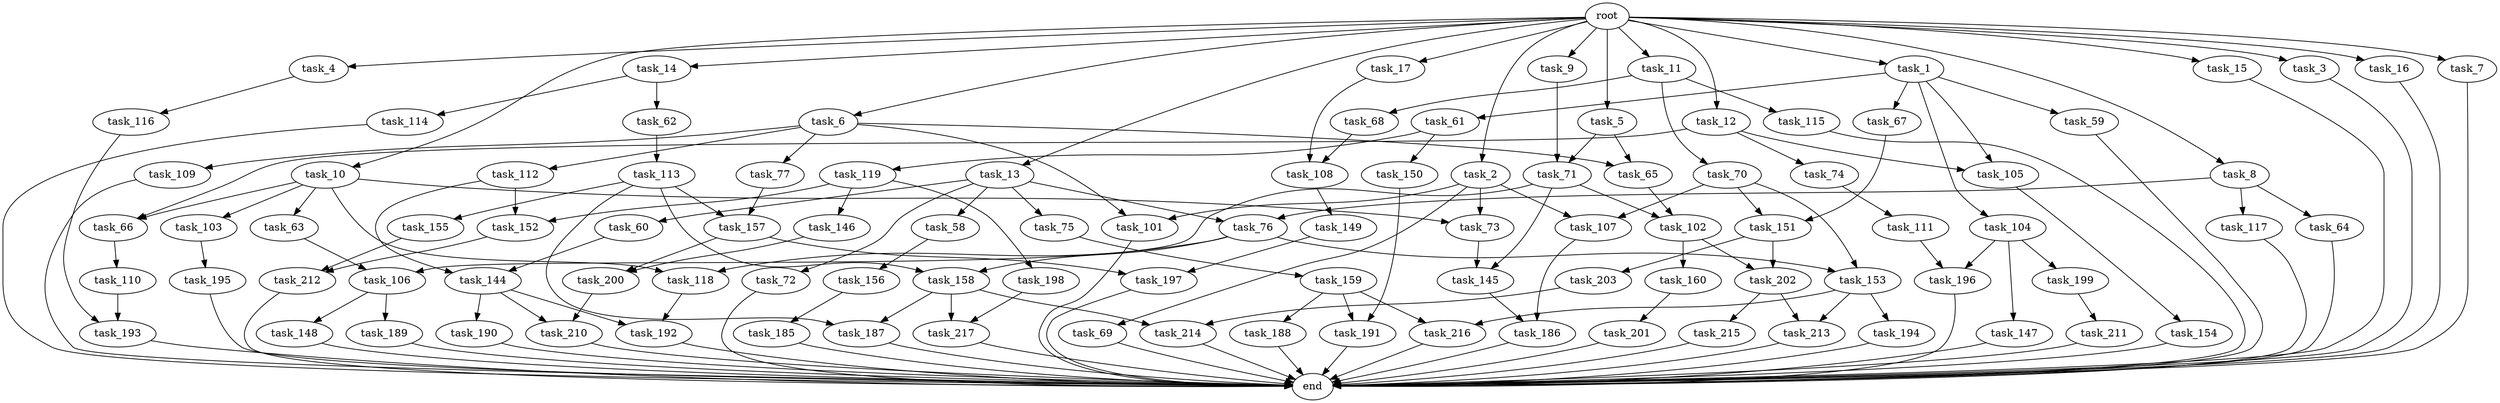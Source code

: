 digraph G {
  task_67 [size="13743895347.200001"];
  task_193 [size="15461882265.600000"];
  task_12 [size="102.400000"];
  task_201 [size="30923764531.200001"];
  task_5 [size="102.400000"];
  task_217 [size="127990025420.800003"];
  task_63 [size="13743895347.200001"];
  task_196 [size="49821620633.600006"];
  task_17 [size="102.400000"];
  task_2 [size="102.400000"];
  task_202 [size="73014444032.000000"];
  task_216 [size="15461882265.600000"];
  task_13 [size="102.400000"];
  task_197 [size="107374182400.000000"];
  task_60 [size="13743895347.200001"];
  task_102 [size="83322365542.400009"];
  task_77 [size="30923764531.200001"];
  task_58 [size="13743895347.200001"];
  task_11 [size="102.400000"];
  task_150 [size="7730941132.800000"];
  task_15 [size="102.400000"];
  task_191 [size="49821620633.600006"];
  task_64 [size="21474836480.000000"];
  task_104 [size="13743895347.200001"];
  root [size="0.000000"];
  task_72 [size="13743895347.200001"];
  task_69 [size="69578470195.199997"];
  task_147 [size="7730941132.800000"];
  task_119 [size="7730941132.800000"];
  task_74 [size="21474836480.000000"];
  task_152 [size="63565515980.800003"];
  task_190 [size="69578470195.199997"];
  task_114 [size="3435973836.800000"];
  task_8 [size="102.400000"];
  task_155 [size="69578470195.199997"];
  task_215 [size="13743895347.200001"];
  task_103 [size="13743895347.200001"];
  task_194 [size="7730941132.800000"];
  task_105 [size="35218731827.200005"];
  task_106 [size="83322365542.400009"];
  task_66 [size="35218731827.200005"];
  task_198 [size="42090679500.800003"];
  task_214 [size="140874927308.800018"];
  task_188 [size="7730941132.800000"];
  task_144 [size="29205777612.800003"];
  task_116 [size="3435973836.800000"];
  task_199 [size="7730941132.800000"];
  task_148 [size="85899345920.000000"];
  task_213 [size="21474836480.000000"];
  task_1 [size="102.400000"];
  task_3 [size="102.400000"];
  task_185 [size="85899345920.000000"];
  task_200 [size="29205777612.800003"];
  task_212 [size="21474836480.000000"];
  task_157 [size="100502234726.400009"];
  task_189 [size="85899345920.000000"];
  task_75 [size="13743895347.200001"];
  task_9 [size="102.400000"];
  task_149 [size="69578470195.199997"];
  task_4 [size="102.400000"];
  task_187 [size="155477816115.200012"];
  end [size="0.000000"];
  task_111 [size="7730941132.800000"];
  task_146 [size="42090679500.800003"];
  task_117 [size="21474836480.000000"];
  task_16 [size="102.400000"];
  task_68 [size="3435973836.800000"];
  task_158 [size="139156940390.399994"];
  task_159 [size="30923764531.200001"];
  task_154 [size="85899345920.000000"];
  task_6 [size="102.400000"];
  task_160 [size="3435973836.800000"];
  task_101 [size="100502234726.400009"];
  task_62 [size="3435973836.800000"];
  task_192 [size="100502234726.400009"];
  task_112 [size="30923764531.200001"];
  task_65 [size="44667659878.400002"];
  task_115 [size="3435973836.800000"];
  task_113 [size="42090679500.800003"];
  task_7 [size="102.400000"];
  task_118 [size="83322365542.400009"];
  task_186 [size="116823110451.200012"];
  task_210 [size="100502234726.400009"];
  task_73 [size="83322365542.400009"];
  task_211 [size="13743895347.200001"];
  task_203 [size="69578470195.199997"];
  task_61 [size="13743895347.200001"];
  task_109 [size="30923764531.200001"];
  task_151 [size="63565515980.800003"];
  task_76 [size="35218731827.200005"];
  task_59 [size="13743895347.200001"];
  task_70 [size="3435973836.800000"];
  task_156 [size="7730941132.800000"];
  task_145 [size="27487790694.400002"];
  task_71 [size="21474836480.000000"];
  task_10 [size="102.400000"];
  task_107 [size="111669149696.000000"];
  task_110 [size="3435973836.800000"];
  task_108 [size="99643241267.200012"];
  task_195 [size="13743895347.200001"];
  task_153 [size="111669149696.000000"];
  task_14 [size="102.400000"];

  task_67 -> task_151 [size="209715200.000000"];
  task_193 -> end [size="1.000000"];
  task_12 -> task_66 [size="209715200.000000"];
  task_12 -> task_105 [size="209715200.000000"];
  task_12 -> task_74 [size="209715200.000000"];
  task_201 -> end [size="1.000000"];
  task_5 -> task_65 [size="134217728.000000"];
  task_5 -> task_71 [size="134217728.000000"];
  task_217 -> end [size="1.000000"];
  task_63 -> task_106 [size="679477248.000000"];
  task_196 -> end [size="1.000000"];
  task_17 -> task_108 [size="134217728.000000"];
  task_2 -> task_101 [size="679477248.000000"];
  task_2 -> task_69 [size="679477248.000000"];
  task_2 -> task_73 [size="679477248.000000"];
  task_2 -> task_107 [size="679477248.000000"];
  task_202 -> task_215 [size="134217728.000000"];
  task_202 -> task_213 [size="134217728.000000"];
  task_216 -> end [size="1.000000"];
  task_13 -> task_58 [size="134217728.000000"];
  task_13 -> task_60 [size="134217728.000000"];
  task_13 -> task_75 [size="134217728.000000"];
  task_13 -> task_72 [size="134217728.000000"];
  task_13 -> task_76 [size="134217728.000000"];
  task_197 -> end [size="1.000000"];
  task_60 -> task_144 [size="75497472.000000"];
  task_102 -> task_160 [size="33554432.000000"];
  task_102 -> task_202 [size="33554432.000000"];
  task_77 -> task_157 [size="301989888.000000"];
  task_58 -> task_156 [size="75497472.000000"];
  task_11 -> task_115 [size="33554432.000000"];
  task_11 -> task_68 [size="33554432.000000"];
  task_11 -> task_70 [size="33554432.000000"];
  task_150 -> task_191 [size="411041792.000000"];
  task_15 -> end [size="1.000000"];
  task_191 -> end [size="1.000000"];
  task_64 -> end [size="1.000000"];
  task_104 -> task_196 [size="75497472.000000"];
  task_104 -> task_199 [size="75497472.000000"];
  task_104 -> task_147 [size="75497472.000000"];
  root -> task_7 [size="1.000000"];
  root -> task_8 [size="1.000000"];
  root -> task_12 [size="1.000000"];
  root -> task_4 [size="1.000000"];
  root -> task_1 [size="1.000000"];
  root -> task_3 [size="1.000000"];
  root -> task_16 [size="1.000000"];
  root -> task_5 [size="1.000000"];
  root -> task_10 [size="1.000000"];
  root -> task_6 [size="1.000000"];
  root -> task_17 [size="1.000000"];
  root -> task_9 [size="1.000000"];
  root -> task_11 [size="1.000000"];
  root -> task_2 [size="1.000000"];
  root -> task_13 [size="1.000000"];
  root -> task_14 [size="1.000000"];
  root -> task_15 [size="1.000000"];
  task_72 -> end [size="1.000000"];
  task_69 -> end [size="1.000000"];
  task_147 -> end [size="1.000000"];
  task_119 -> task_152 [size="411041792.000000"];
  task_119 -> task_146 [size="411041792.000000"];
  task_119 -> task_198 [size="411041792.000000"];
  task_74 -> task_111 [size="75497472.000000"];
  task_152 -> task_212 [size="134217728.000000"];
  task_190 -> end [size="1.000000"];
  task_114 -> end [size="1.000000"];
  task_8 -> task_64 [size="209715200.000000"];
  task_8 -> task_76 [size="209715200.000000"];
  task_8 -> task_117 [size="209715200.000000"];
  task_155 -> task_212 [size="75497472.000000"];
  task_215 -> end [size="1.000000"];
  task_103 -> task_195 [size="134217728.000000"];
  task_194 -> end [size="1.000000"];
  task_105 -> task_154 [size="838860800.000000"];
  task_106 -> task_189 [size="838860800.000000"];
  task_106 -> task_148 [size="838860800.000000"];
  task_66 -> task_110 [size="33554432.000000"];
  task_198 -> task_217 [size="411041792.000000"];
  task_214 -> end [size="1.000000"];
  task_188 -> end [size="1.000000"];
  task_144 -> task_190 [size="679477248.000000"];
  task_144 -> task_210 [size="679477248.000000"];
  task_144 -> task_192 [size="679477248.000000"];
  task_116 -> task_193 [size="75497472.000000"];
  task_199 -> task_211 [size="134217728.000000"];
  task_148 -> end [size="1.000000"];
  task_213 -> end [size="1.000000"];
  task_1 -> task_67 [size="134217728.000000"];
  task_1 -> task_59 [size="134217728.000000"];
  task_1 -> task_61 [size="134217728.000000"];
  task_1 -> task_105 [size="134217728.000000"];
  task_1 -> task_104 [size="134217728.000000"];
  task_3 -> end [size="1.000000"];
  task_185 -> end [size="1.000000"];
  task_200 -> task_210 [size="301989888.000000"];
  task_212 -> end [size="1.000000"];
  task_157 -> task_200 [size="209715200.000000"];
  task_157 -> task_197 [size="209715200.000000"];
  task_189 -> end [size="1.000000"];
  task_75 -> task_159 [size="301989888.000000"];
  task_9 -> task_71 [size="75497472.000000"];
  task_149 -> task_197 [size="838860800.000000"];
  task_4 -> task_116 [size="33554432.000000"];
  task_187 -> end [size="1.000000"];
  task_111 -> task_196 [size="411041792.000000"];
  task_146 -> task_200 [size="75497472.000000"];
  task_117 -> end [size="1.000000"];
  task_16 -> end [size="1.000000"];
  task_68 -> task_108 [size="838860800.000000"];
  task_158 -> task_187 [size="838860800.000000"];
  task_158 -> task_214 [size="838860800.000000"];
  task_158 -> task_217 [size="838860800.000000"];
  task_159 -> task_216 [size="75497472.000000"];
  task_159 -> task_188 [size="75497472.000000"];
  task_159 -> task_191 [size="75497472.000000"];
  task_154 -> end [size="1.000000"];
  task_6 -> task_112 [size="301989888.000000"];
  task_6 -> task_109 [size="301989888.000000"];
  task_6 -> task_65 [size="301989888.000000"];
  task_6 -> task_77 [size="301989888.000000"];
  task_6 -> task_101 [size="301989888.000000"];
  task_160 -> task_201 [size="301989888.000000"];
  task_101 -> end [size="1.000000"];
  task_62 -> task_113 [size="411041792.000000"];
  task_192 -> end [size="1.000000"];
  task_112 -> task_144 [size="209715200.000000"];
  task_112 -> task_152 [size="209715200.000000"];
  task_65 -> task_102 [size="679477248.000000"];
  task_115 -> end [size="1.000000"];
  task_113 -> task_187 [size="679477248.000000"];
  task_113 -> task_157 [size="679477248.000000"];
  task_113 -> task_155 [size="679477248.000000"];
  task_113 -> task_158 [size="679477248.000000"];
  task_7 -> end [size="1.000000"];
  task_118 -> task_192 [size="301989888.000000"];
  task_186 -> end [size="1.000000"];
  task_210 -> end [size="1.000000"];
  task_73 -> task_145 [size="134217728.000000"];
  task_211 -> end [size="1.000000"];
  task_203 -> task_214 [size="536870912.000000"];
  task_61 -> task_119 [size="75497472.000000"];
  task_61 -> task_150 [size="75497472.000000"];
  task_109 -> end [size="1.000000"];
  task_151 -> task_202 [size="679477248.000000"];
  task_151 -> task_203 [size="679477248.000000"];
  task_76 -> task_118 [size="679477248.000000"];
  task_76 -> task_153 [size="679477248.000000"];
  task_76 -> task_158 [size="679477248.000000"];
  task_59 -> end [size="1.000000"];
  task_70 -> task_153 [size="411041792.000000"];
  task_70 -> task_107 [size="411041792.000000"];
  task_70 -> task_151 [size="411041792.000000"];
  task_156 -> task_185 [size="838860800.000000"];
  task_145 -> task_186 [size="838860800.000000"];
  task_71 -> task_106 [size="134217728.000000"];
  task_71 -> task_102 [size="134217728.000000"];
  task_71 -> task_145 [size="134217728.000000"];
  task_10 -> task_63 [size="134217728.000000"];
  task_10 -> task_103 [size="134217728.000000"];
  task_10 -> task_66 [size="134217728.000000"];
  task_10 -> task_73 [size="134217728.000000"];
  task_10 -> task_118 [size="134217728.000000"];
  task_107 -> task_186 [size="301989888.000000"];
  task_110 -> task_193 [size="75497472.000000"];
  task_108 -> task_149 [size="679477248.000000"];
  task_195 -> end [size="1.000000"];
  task_153 -> task_194 [size="75497472.000000"];
  task_153 -> task_216 [size="75497472.000000"];
  task_153 -> task_213 [size="75497472.000000"];
  task_14 -> task_114 [size="33554432.000000"];
  task_14 -> task_62 [size="33554432.000000"];
}
